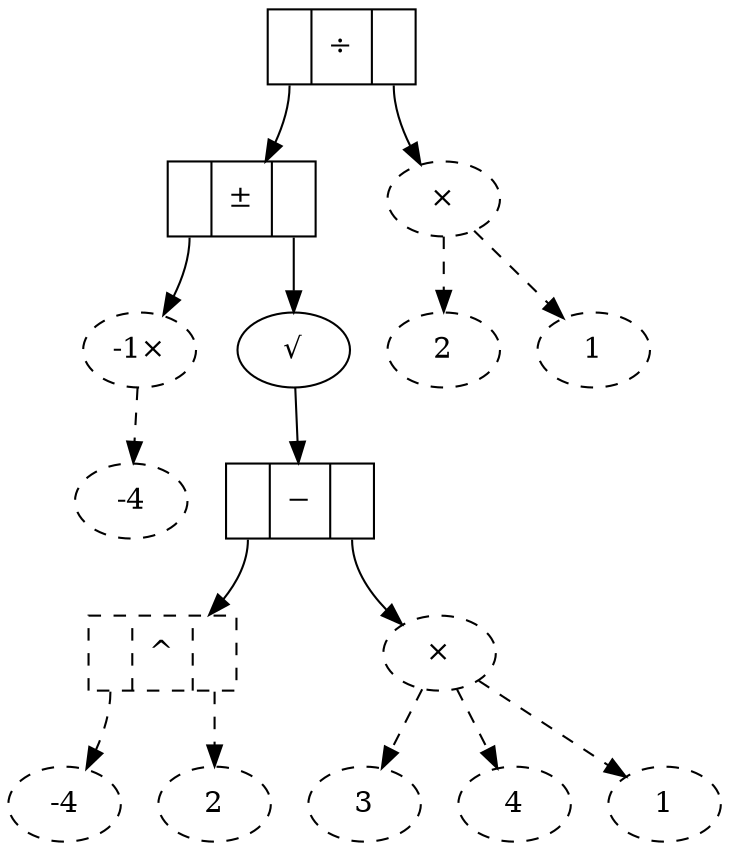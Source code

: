 strict digraph instQuadForm1 {
uminus [label="-1&times;", style=dashed];
pm [shape=record,label="<0>|&plusmn;|<1>"];
sqrt [label="&radic;"];
minus [shape=record, label="<0>|&minus;|<1>"];
mult1, mult2 [label="&times;", style=dashed];
div [shape=record,label="<0>|&divide;|<1>"];
pow [shape=record, label="<0> | ^ | <1>", style=dashed];
four [label="4", style=dashed];
two1, two2 [label="2", style=dashed];
b1, b2 [label="-4", style=dashed];
a1, a2 [label="1", style=dashed];
c [label="3", style=dashed];

div:0 -> pm;
div:1 -> mult2;
pm:0 -> uminus;
pm:1 -> sqrt -> minus;
uminus -> b1 [style=dashed];
minus:0 -> pow;
minus:1 -> mult1;
pow:0 -> b2 [style=dashed];
pow:1 -> two1 [style=dashed];
mult1 -> {four, a1, c} [style=dashed];
mult2 -> {two2, a2} [style=dashed];
}